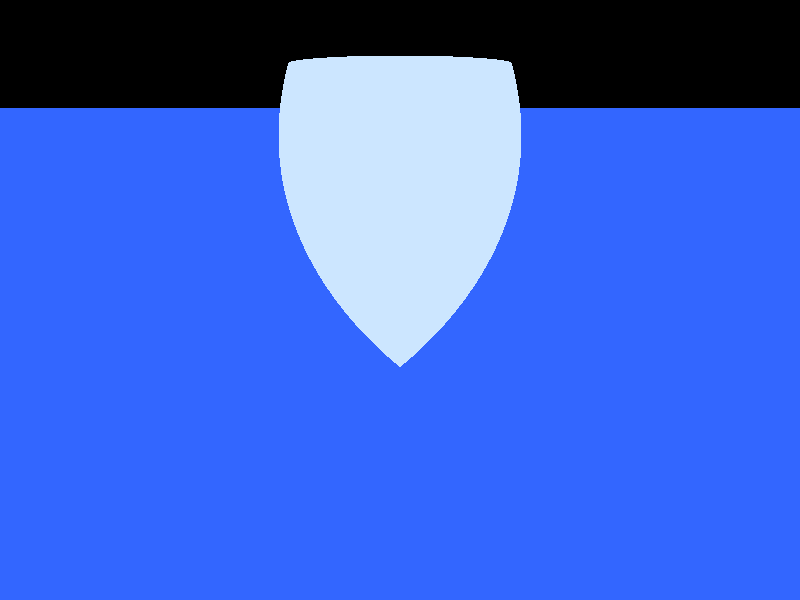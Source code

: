 camera {
  location <5, 2.5, -6>
  look_at 0
}

light_source {
  <10, 10, -10>
  color rgb <1, 1, 1>
}

plane {
  y, -2
  texture {
    pigment { color rgb <0.2, 0.4, 1> }
    finish {
      reflection 0.1
    }
  }
}

#declare BodyF = 
function {
  pow(x, 2) + pow(y, 2) + pow(z, 2) - 1.8
}

#declare HeadF =
function {
  sqrt(pow(x,2) + pow((y + 3.2) * 1.2, 2) + pow(z,2)) - 1.2
}

#declare Body =
isosurface {
  function { BodyF(x, (y - 1.5) / 1.7, z)  }
  accuracy 0.001
  max_gradient 10
  contained_by { box {-2, 2} }
  texture {
    pigment { color rgb <0.8, 0.9, 1> }
    finish {
      reflection 0.2
      specular 0.8
      ambient 0.2
    }
  }
  translate <0, -0.5, 0>
}

#declare Head = 
isosurface {
  function { HeadF(x, y - 2, z) }
  accuracy 0.001
  max_gradient 10
  contained_by { box {-1.5, 1.5} }
  texture {
    pigment { color rgb <0.8, 0.9, 1> }
    finish {
      reflection 0.2
      specular 0.8
      ambient 0.2
    }
  }
  translate <0, 3.2, 0>
}

#declare Arms =
union {
  cone {
    <1, 1.0, 0>, 0.4
    <2.0, -0.5, 0>, 0.15
    texture {
      pigment { color rgb <1, 1, 1> }
      finish {
        reflection 0.3
        specular 0.8
      }
    }
    rotate <0, 0, -15>
    translate <-0.1, 0.4, 0>
  }

  cone {
    <-1, 1.0, 0>, 0.4
    <-2.0, -0.5, 0>, 0.15
    texture {
      pigment { color rgb <1, 1, 1> }
      finish {
        reflection 0.3
        specular 0.8
      }
    }
    rotate <0, 0, -15>
    translate <0.1, 0.4, 0>
  }
}

#declare Face =
sphere {
  <0, 2.3, -0.6>, 0.5
  scale <2.5, 1, 1> 
  texture {
    pigment { color rgb <10 / 255 , 20 / 255, 30 / 255> }
    finish {
      ambient 0.2
    }
  }
}

#declare Eyes =
union {
  sphere {
    <-0.7, 2.4, -1>, 0.1
    texture {
      pigment { color rgb <0.2, 0.8, 1> }
      finish {
        ambient 0.8
      }
    }
  }

  sphere {
    <1, 2.4, -1>, 0.1
    texture {
      pigment { color rgb <0.2, 0.8, 1> }
      finish {
        ambient 0.8
      }
    }
  }
}

// Ева
// object { Head }
// object { Face }
// object { Body }
// object { Arms }
// object { Eyes }


#declare F1 =
function {
  sqrt(pow(x,2) + pow(z,2)) - 1
}

#declare F2 = 
function {
  sqrt(pow(x,2) + pow(y,2) + pow(z,2)) - 2
}

#declare Drop =
isosurface {
  function { F1(x,y * 1.5,z) + F2(x,y - 2,z) } 
  max_gradient 10
  contained_by { box {-3, 3} }
  texture {
    pigment { color rgb <0.8, 0.9, 1> }
    finish {
      reflection 0.2
      specular 0.8
      ambient 0.2
    }
  }
}

// Капля
object { Drop }